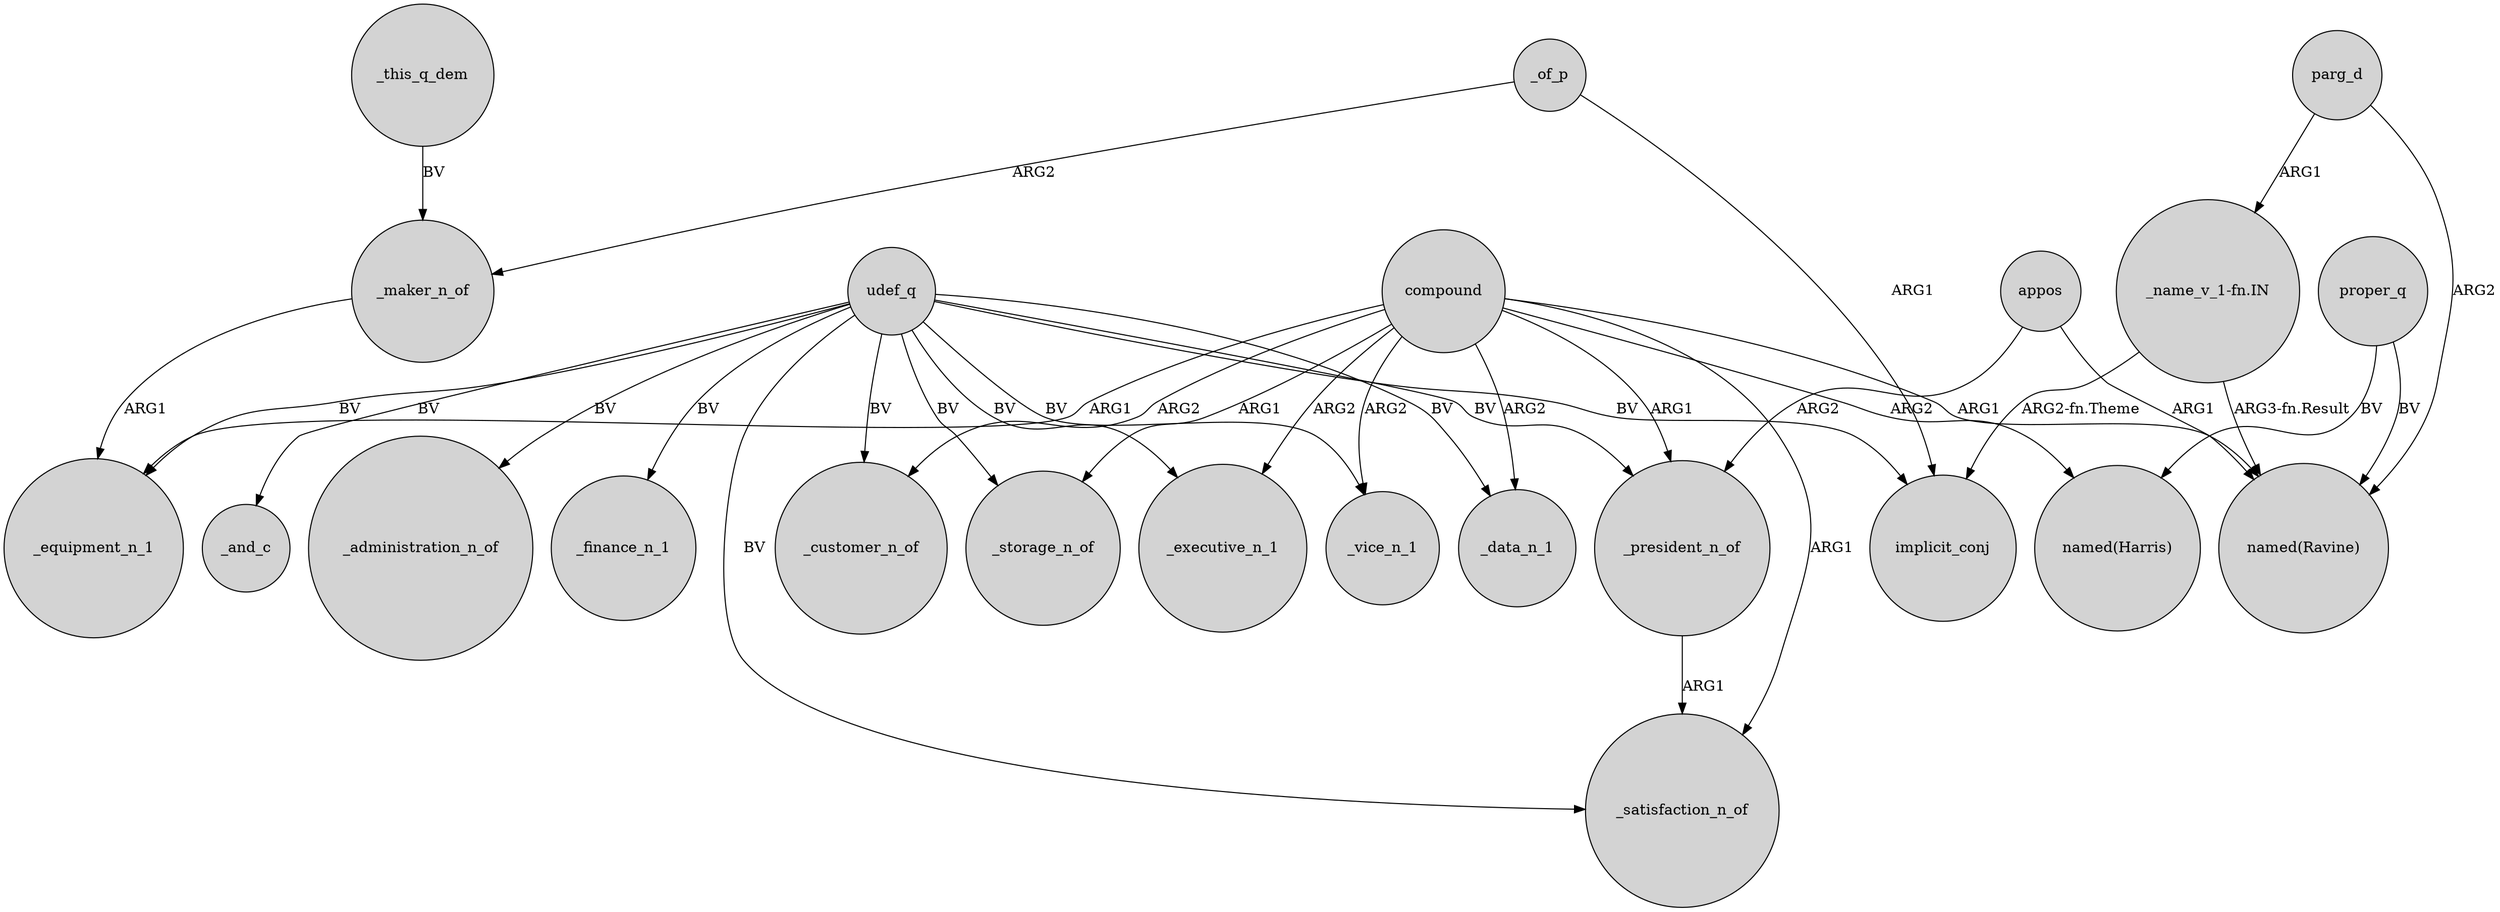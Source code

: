 digraph {
	node [shape=circle style=filled]
	udef_q -> _administration_n_of [label=BV]
	compound -> _vice_n_1 [label=ARG2]
	udef_q -> _equipment_n_1 [label=BV]
	"_name_v_1-fn.IN" -> "named(Ravine)" [label="ARG3-fn.Result"]
	udef_q -> _executive_n_1 [label=BV]
	udef_q -> _finance_n_1 [label=BV]
	udef_q -> _storage_n_of [label=BV]
	_maker_n_of -> _equipment_n_1 [label=ARG1]
	_of_p -> _maker_n_of [label=ARG2]
	appos -> "named(Ravine)" [label=ARG1]
	compound -> _equipment_n_1 [label=ARG1]
	parg_d -> "_name_v_1-fn.IN" [label=ARG1]
	compound -> "named(Harris)" [label=ARG2]
	udef_q -> implicit_conj [label=BV]
	udef_q -> _vice_n_1 [label=BV]
	appos -> _president_n_of [label=ARG2]
	udef_q -> _data_n_1 [label=BV]
	compound -> _president_n_of [label=ARG1]
	udef_q -> _president_n_of [label=BV]
	proper_q -> "named(Ravine)" [label=BV]
	compound -> _satisfaction_n_of [label=ARG1]
	udef_q -> _customer_n_of [label=BV]
	parg_d -> "named(Ravine)" [label=ARG2]
	_president_n_of -> _satisfaction_n_of [label=ARG1]
	_of_p -> implicit_conj [label=ARG1]
	_this_q_dem -> _maker_n_of [label=BV]
	"_name_v_1-fn.IN" -> implicit_conj [label="ARG2-fn.Theme"]
	compound -> "named(Ravine)" [label=ARG1]
	proper_q -> "named(Harris)" [label=BV]
	compound -> _executive_n_1 [label=ARG2]
	udef_q -> _satisfaction_n_of [label=BV]
	udef_q -> _and_c [label=BV]
	compound -> _data_n_1 [label=ARG2]
	compound -> _customer_n_of [label=ARG2]
	compound -> _storage_n_of [label=ARG1]
}
